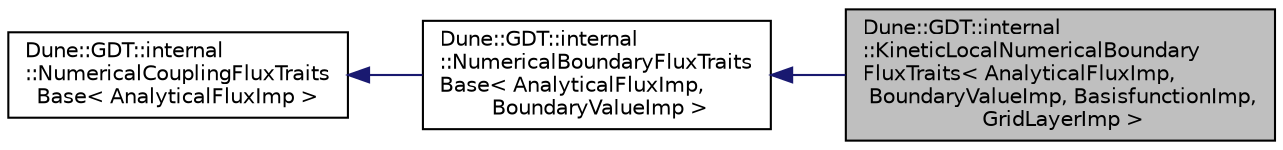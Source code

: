 digraph "Dune::GDT::internal::KineticLocalNumericalBoundaryFluxTraits&lt; AnalyticalFluxImp, BoundaryValueImp, BasisfunctionImp, GridLayerImp &gt;"
{
  edge [fontname="Helvetica",fontsize="10",labelfontname="Helvetica",labelfontsize="10"];
  node [fontname="Helvetica",fontsize="10",shape=record];
  rankdir="LR";
  Node0 [label="Dune::GDT::internal\l::KineticLocalNumericalBoundary\lFluxTraits\< AnalyticalFluxImp,\l BoundaryValueImp, BasisfunctionImp,\l GridLayerImp \>",height=0.2,width=0.4,color="black", fillcolor="grey75", style="filled", fontcolor="black"];
  Node1 -> Node0 [dir="back",color="midnightblue",fontsize="10",style="solid",fontname="Helvetica"];
  Node1 [label="Dune::GDT::internal\l::NumericalBoundaryFluxTraits\lBase\< AnalyticalFluxImp,\l BoundaryValueImp \>",height=0.2,width=0.4,color="black", fillcolor="white", style="filled",URL="$a01117.html"];
  Node2 -> Node1 [dir="back",color="midnightblue",fontsize="10",style="solid",fontname="Helvetica"];
  Node2 [label="Dune::GDT::internal\l::NumericalCouplingFluxTraits\lBase\< AnalyticalFluxImp \>",height=0.2,width=0.4,color="black", fillcolor="white", style="filled",URL="$a01113.html"];
}
